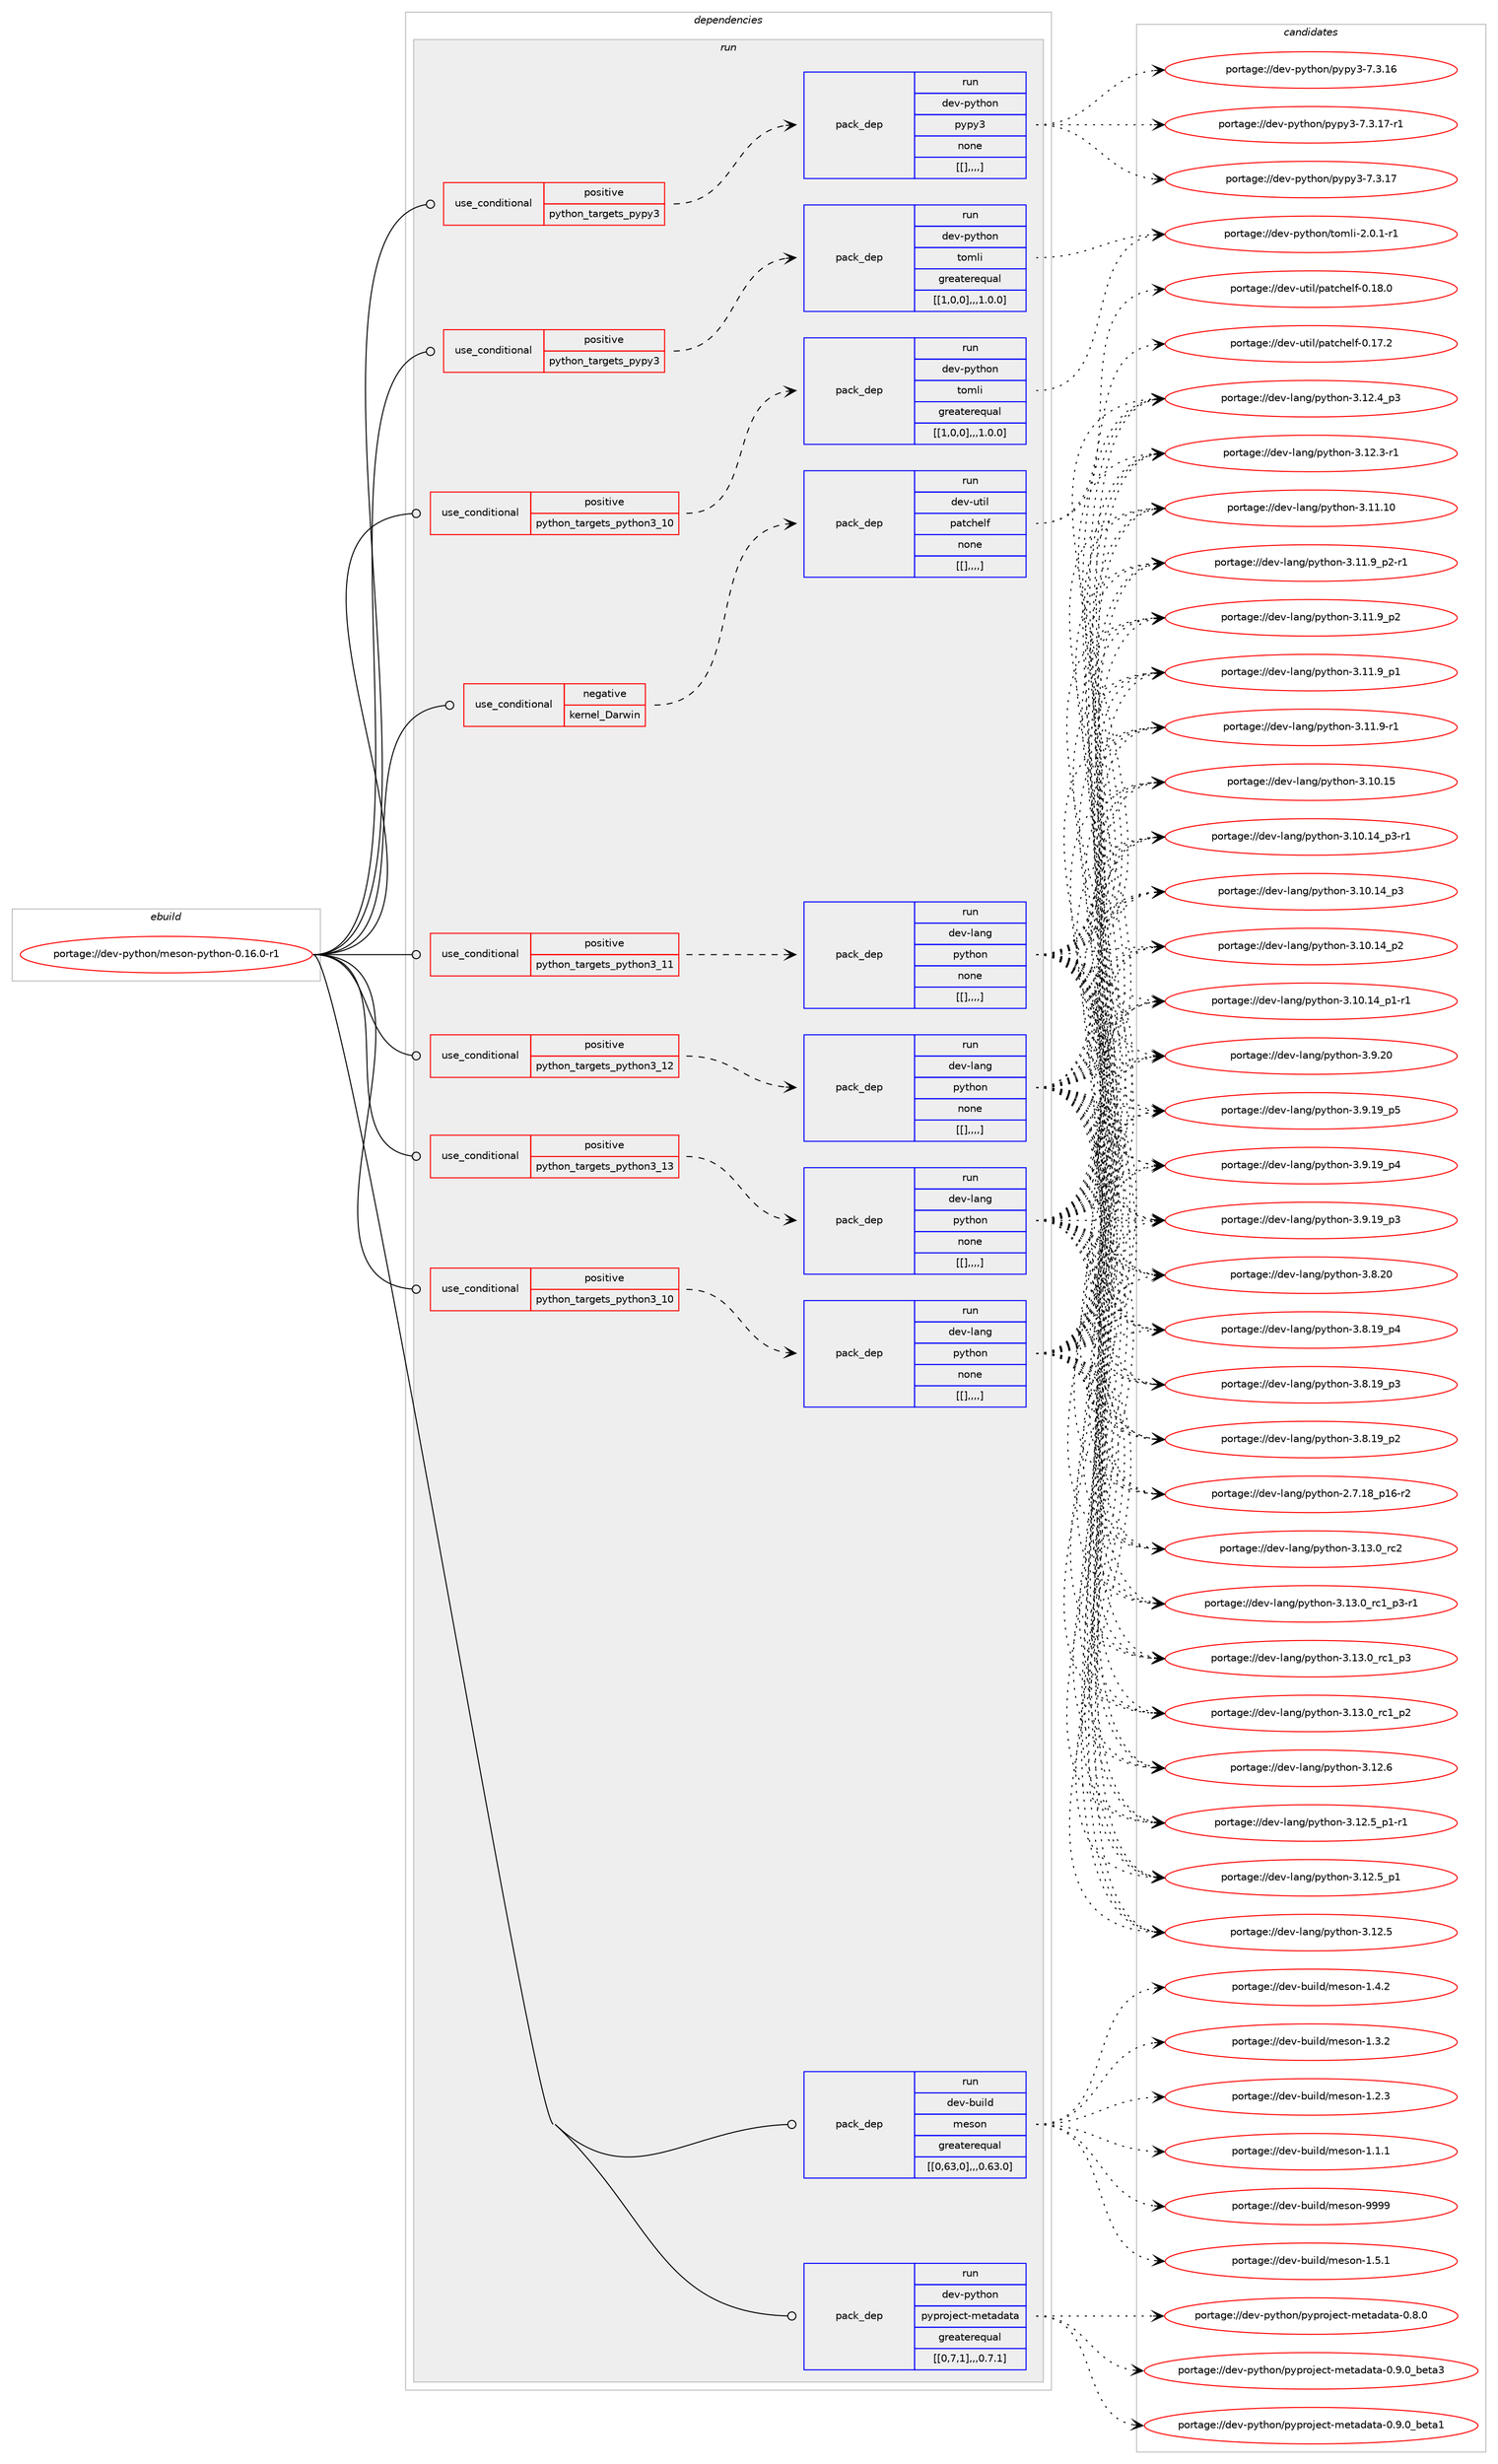 digraph prolog {

# *************
# Graph options
# *************

newrank=true;
concentrate=true;
compound=true;
graph [rankdir=LR,fontname=Helvetica,fontsize=10,ranksep=1.5];#, ranksep=2.5, nodesep=0.2];
edge  [arrowhead=vee];
node  [fontname=Helvetica,fontsize=10];

# **********
# The ebuild
# **********

subgraph cluster_leftcol {
color=gray;
label=<<i>ebuild</i>>;
id [label="portage://dev-python/meson-python-0.16.0-r1", color=red, width=4, href="../dev-python/meson-python-0.16.0-r1.svg"];
}

# ****************
# The dependencies
# ****************

subgraph cluster_midcol {
color=gray;
label=<<i>dependencies</i>>;
subgraph cluster_compile {
fillcolor="#eeeeee";
style=filled;
label=<<i>compile</i>>;
}
subgraph cluster_compileandrun {
fillcolor="#eeeeee";
style=filled;
label=<<i>compile and run</i>>;
}
subgraph cluster_run {
fillcolor="#eeeeee";
style=filled;
label=<<i>run</i>>;
subgraph cond35391 {
dependency152156 [label=<<TABLE BORDER="0" CELLBORDER="1" CELLSPACING="0" CELLPADDING="4"><TR><TD ROWSPAN="3" CELLPADDING="10">use_conditional</TD></TR><TR><TD>negative</TD></TR><TR><TD>kernel_Darwin</TD></TR></TABLE>>, shape=none, color=red];
subgraph pack115547 {
dependency152157 [label=<<TABLE BORDER="0" CELLBORDER="1" CELLSPACING="0" CELLPADDING="4" WIDTH="220"><TR><TD ROWSPAN="6" CELLPADDING="30">pack_dep</TD></TR><TR><TD WIDTH="110">run</TD></TR><TR><TD>dev-util</TD></TR><TR><TD>patchelf</TD></TR><TR><TD>none</TD></TR><TR><TD>[[],,,,]</TD></TR></TABLE>>, shape=none, color=blue];
}
dependency152156:e -> dependency152157:w [weight=20,style="dashed",arrowhead="vee"];
}
id:e -> dependency152156:w [weight=20,style="solid",arrowhead="odot"];
subgraph cond35392 {
dependency152158 [label=<<TABLE BORDER="0" CELLBORDER="1" CELLSPACING="0" CELLPADDING="4"><TR><TD ROWSPAN="3" CELLPADDING="10">use_conditional</TD></TR><TR><TD>positive</TD></TR><TR><TD>python_targets_pypy3</TD></TR></TABLE>>, shape=none, color=red];
subgraph pack115548 {
dependency152159 [label=<<TABLE BORDER="0" CELLBORDER="1" CELLSPACING="0" CELLPADDING="4" WIDTH="220"><TR><TD ROWSPAN="6" CELLPADDING="30">pack_dep</TD></TR><TR><TD WIDTH="110">run</TD></TR><TR><TD>dev-python</TD></TR><TR><TD>pypy3</TD></TR><TR><TD>none</TD></TR><TR><TD>[[],,,,]</TD></TR></TABLE>>, shape=none, color=blue];
}
dependency152158:e -> dependency152159:w [weight=20,style="dashed",arrowhead="vee"];
}
id:e -> dependency152158:w [weight=20,style="solid",arrowhead="odot"];
subgraph cond35393 {
dependency152160 [label=<<TABLE BORDER="0" CELLBORDER="1" CELLSPACING="0" CELLPADDING="4"><TR><TD ROWSPAN="3" CELLPADDING="10">use_conditional</TD></TR><TR><TD>positive</TD></TR><TR><TD>python_targets_pypy3</TD></TR></TABLE>>, shape=none, color=red];
subgraph pack115549 {
dependency152161 [label=<<TABLE BORDER="0" CELLBORDER="1" CELLSPACING="0" CELLPADDING="4" WIDTH="220"><TR><TD ROWSPAN="6" CELLPADDING="30">pack_dep</TD></TR><TR><TD WIDTH="110">run</TD></TR><TR><TD>dev-python</TD></TR><TR><TD>tomli</TD></TR><TR><TD>greaterequal</TD></TR><TR><TD>[[1,0,0],,,1.0.0]</TD></TR></TABLE>>, shape=none, color=blue];
}
dependency152160:e -> dependency152161:w [weight=20,style="dashed",arrowhead="vee"];
}
id:e -> dependency152160:w [weight=20,style="solid",arrowhead="odot"];
subgraph cond35394 {
dependency152162 [label=<<TABLE BORDER="0" CELLBORDER="1" CELLSPACING="0" CELLPADDING="4"><TR><TD ROWSPAN="3" CELLPADDING="10">use_conditional</TD></TR><TR><TD>positive</TD></TR><TR><TD>python_targets_python3_10</TD></TR></TABLE>>, shape=none, color=red];
subgraph pack115550 {
dependency152163 [label=<<TABLE BORDER="0" CELLBORDER="1" CELLSPACING="0" CELLPADDING="4" WIDTH="220"><TR><TD ROWSPAN="6" CELLPADDING="30">pack_dep</TD></TR><TR><TD WIDTH="110">run</TD></TR><TR><TD>dev-lang</TD></TR><TR><TD>python</TD></TR><TR><TD>none</TD></TR><TR><TD>[[],,,,]</TD></TR></TABLE>>, shape=none, color=blue];
}
dependency152162:e -> dependency152163:w [weight=20,style="dashed",arrowhead="vee"];
}
id:e -> dependency152162:w [weight=20,style="solid",arrowhead="odot"];
subgraph cond35395 {
dependency152164 [label=<<TABLE BORDER="0" CELLBORDER="1" CELLSPACING="0" CELLPADDING="4"><TR><TD ROWSPAN="3" CELLPADDING="10">use_conditional</TD></TR><TR><TD>positive</TD></TR><TR><TD>python_targets_python3_10</TD></TR></TABLE>>, shape=none, color=red];
subgraph pack115551 {
dependency152165 [label=<<TABLE BORDER="0" CELLBORDER="1" CELLSPACING="0" CELLPADDING="4" WIDTH="220"><TR><TD ROWSPAN="6" CELLPADDING="30">pack_dep</TD></TR><TR><TD WIDTH="110">run</TD></TR><TR><TD>dev-python</TD></TR><TR><TD>tomli</TD></TR><TR><TD>greaterequal</TD></TR><TR><TD>[[1,0,0],,,1.0.0]</TD></TR></TABLE>>, shape=none, color=blue];
}
dependency152164:e -> dependency152165:w [weight=20,style="dashed",arrowhead="vee"];
}
id:e -> dependency152164:w [weight=20,style="solid",arrowhead="odot"];
subgraph cond35396 {
dependency152166 [label=<<TABLE BORDER="0" CELLBORDER="1" CELLSPACING="0" CELLPADDING="4"><TR><TD ROWSPAN="3" CELLPADDING="10">use_conditional</TD></TR><TR><TD>positive</TD></TR><TR><TD>python_targets_python3_11</TD></TR></TABLE>>, shape=none, color=red];
subgraph pack115552 {
dependency152167 [label=<<TABLE BORDER="0" CELLBORDER="1" CELLSPACING="0" CELLPADDING="4" WIDTH="220"><TR><TD ROWSPAN="6" CELLPADDING="30">pack_dep</TD></TR><TR><TD WIDTH="110">run</TD></TR><TR><TD>dev-lang</TD></TR><TR><TD>python</TD></TR><TR><TD>none</TD></TR><TR><TD>[[],,,,]</TD></TR></TABLE>>, shape=none, color=blue];
}
dependency152166:e -> dependency152167:w [weight=20,style="dashed",arrowhead="vee"];
}
id:e -> dependency152166:w [weight=20,style="solid",arrowhead="odot"];
subgraph cond35397 {
dependency152168 [label=<<TABLE BORDER="0" CELLBORDER="1" CELLSPACING="0" CELLPADDING="4"><TR><TD ROWSPAN="3" CELLPADDING="10">use_conditional</TD></TR><TR><TD>positive</TD></TR><TR><TD>python_targets_python3_12</TD></TR></TABLE>>, shape=none, color=red];
subgraph pack115553 {
dependency152169 [label=<<TABLE BORDER="0" CELLBORDER="1" CELLSPACING="0" CELLPADDING="4" WIDTH="220"><TR><TD ROWSPAN="6" CELLPADDING="30">pack_dep</TD></TR><TR><TD WIDTH="110">run</TD></TR><TR><TD>dev-lang</TD></TR><TR><TD>python</TD></TR><TR><TD>none</TD></TR><TR><TD>[[],,,,]</TD></TR></TABLE>>, shape=none, color=blue];
}
dependency152168:e -> dependency152169:w [weight=20,style="dashed",arrowhead="vee"];
}
id:e -> dependency152168:w [weight=20,style="solid",arrowhead="odot"];
subgraph cond35398 {
dependency152170 [label=<<TABLE BORDER="0" CELLBORDER="1" CELLSPACING="0" CELLPADDING="4"><TR><TD ROWSPAN="3" CELLPADDING="10">use_conditional</TD></TR><TR><TD>positive</TD></TR><TR><TD>python_targets_python3_13</TD></TR></TABLE>>, shape=none, color=red];
subgraph pack115554 {
dependency152171 [label=<<TABLE BORDER="0" CELLBORDER="1" CELLSPACING="0" CELLPADDING="4" WIDTH="220"><TR><TD ROWSPAN="6" CELLPADDING="30">pack_dep</TD></TR><TR><TD WIDTH="110">run</TD></TR><TR><TD>dev-lang</TD></TR><TR><TD>python</TD></TR><TR><TD>none</TD></TR><TR><TD>[[],,,,]</TD></TR></TABLE>>, shape=none, color=blue];
}
dependency152170:e -> dependency152171:w [weight=20,style="dashed",arrowhead="vee"];
}
id:e -> dependency152170:w [weight=20,style="solid",arrowhead="odot"];
subgraph pack115555 {
dependency152172 [label=<<TABLE BORDER="0" CELLBORDER="1" CELLSPACING="0" CELLPADDING="4" WIDTH="220"><TR><TD ROWSPAN="6" CELLPADDING="30">pack_dep</TD></TR><TR><TD WIDTH="110">run</TD></TR><TR><TD>dev-build</TD></TR><TR><TD>meson</TD></TR><TR><TD>greaterequal</TD></TR><TR><TD>[[0,63,0],,,0.63.0]</TD></TR></TABLE>>, shape=none, color=blue];
}
id:e -> dependency152172:w [weight=20,style="solid",arrowhead="odot"];
subgraph pack115556 {
dependency152173 [label=<<TABLE BORDER="0" CELLBORDER="1" CELLSPACING="0" CELLPADDING="4" WIDTH="220"><TR><TD ROWSPAN="6" CELLPADDING="30">pack_dep</TD></TR><TR><TD WIDTH="110">run</TD></TR><TR><TD>dev-python</TD></TR><TR><TD>pyproject-metadata</TD></TR><TR><TD>greaterequal</TD></TR><TR><TD>[[0,7,1],,,0.7.1]</TD></TR></TABLE>>, shape=none, color=blue];
}
id:e -> dependency152173:w [weight=20,style="solid",arrowhead="odot"];
}
}

# **************
# The candidates
# **************

subgraph cluster_choices {
rank=same;
color=gray;
label=<<i>candidates</i>>;

subgraph choice115547 {
color=black;
nodesep=1;
choice1001011184511711610510847112971169910410110810245484649564648 [label="portage://dev-util/patchelf-0.18.0", color=red, width=4,href="../dev-util/patchelf-0.18.0.svg"];
choice1001011184511711610510847112971169910410110810245484649554650 [label="portage://dev-util/patchelf-0.17.2", color=red, width=4,href="../dev-util/patchelf-0.17.2.svg"];
dependency152157:e -> choice1001011184511711610510847112971169910410110810245484649564648:w [style=dotted,weight="100"];
dependency152157:e -> choice1001011184511711610510847112971169910410110810245484649554650:w [style=dotted,weight="100"];
}
subgraph choice115548 {
color=black;
nodesep=1;
choice100101118451121211161041111104711212111212151455546514649554511449 [label="portage://dev-python/pypy3-7.3.17-r1", color=red, width=4,href="../dev-python/pypy3-7.3.17-r1.svg"];
choice10010111845112121116104111110471121211121215145554651464955 [label="portage://dev-python/pypy3-7.3.17", color=red, width=4,href="../dev-python/pypy3-7.3.17.svg"];
choice10010111845112121116104111110471121211121215145554651464954 [label="portage://dev-python/pypy3-7.3.16", color=red, width=4,href="../dev-python/pypy3-7.3.16.svg"];
dependency152159:e -> choice100101118451121211161041111104711212111212151455546514649554511449:w [style=dotted,weight="100"];
dependency152159:e -> choice10010111845112121116104111110471121211121215145554651464955:w [style=dotted,weight="100"];
dependency152159:e -> choice10010111845112121116104111110471121211121215145554651464954:w [style=dotted,weight="100"];
}
subgraph choice115549 {
color=black;
nodesep=1;
choice10010111845112121116104111110471161111091081054550464846494511449 [label="portage://dev-python/tomli-2.0.1-r1", color=red, width=4,href="../dev-python/tomli-2.0.1-r1.svg"];
dependency152161:e -> choice10010111845112121116104111110471161111091081054550464846494511449:w [style=dotted,weight="100"];
}
subgraph choice115550 {
color=black;
nodesep=1;
choice10010111845108971101034711212111610411111045514649514648951149950 [label="portage://dev-lang/python-3.13.0_rc2", color=red, width=4,href="../dev-lang/python-3.13.0_rc2.svg"];
choice1001011184510897110103471121211161041111104551464951464895114994995112514511449 [label="portage://dev-lang/python-3.13.0_rc1_p3-r1", color=red, width=4,href="../dev-lang/python-3.13.0_rc1_p3-r1.svg"];
choice100101118451089711010347112121116104111110455146495146489511499499511251 [label="portage://dev-lang/python-3.13.0_rc1_p3", color=red, width=4,href="../dev-lang/python-3.13.0_rc1_p3.svg"];
choice100101118451089711010347112121116104111110455146495146489511499499511250 [label="portage://dev-lang/python-3.13.0_rc1_p2", color=red, width=4,href="../dev-lang/python-3.13.0_rc1_p2.svg"];
choice10010111845108971101034711212111610411111045514649504654 [label="portage://dev-lang/python-3.12.6", color=red, width=4,href="../dev-lang/python-3.12.6.svg"];
choice1001011184510897110103471121211161041111104551464950465395112494511449 [label="portage://dev-lang/python-3.12.5_p1-r1", color=red, width=4,href="../dev-lang/python-3.12.5_p1-r1.svg"];
choice100101118451089711010347112121116104111110455146495046539511249 [label="portage://dev-lang/python-3.12.5_p1", color=red, width=4,href="../dev-lang/python-3.12.5_p1.svg"];
choice10010111845108971101034711212111610411111045514649504653 [label="portage://dev-lang/python-3.12.5", color=red, width=4,href="../dev-lang/python-3.12.5.svg"];
choice100101118451089711010347112121116104111110455146495046529511251 [label="portage://dev-lang/python-3.12.4_p3", color=red, width=4,href="../dev-lang/python-3.12.4_p3.svg"];
choice100101118451089711010347112121116104111110455146495046514511449 [label="portage://dev-lang/python-3.12.3-r1", color=red, width=4,href="../dev-lang/python-3.12.3-r1.svg"];
choice1001011184510897110103471121211161041111104551464949464948 [label="portage://dev-lang/python-3.11.10", color=red, width=4,href="../dev-lang/python-3.11.10.svg"];
choice1001011184510897110103471121211161041111104551464949465795112504511449 [label="portage://dev-lang/python-3.11.9_p2-r1", color=red, width=4,href="../dev-lang/python-3.11.9_p2-r1.svg"];
choice100101118451089711010347112121116104111110455146494946579511250 [label="portage://dev-lang/python-3.11.9_p2", color=red, width=4,href="../dev-lang/python-3.11.9_p2.svg"];
choice100101118451089711010347112121116104111110455146494946579511249 [label="portage://dev-lang/python-3.11.9_p1", color=red, width=4,href="../dev-lang/python-3.11.9_p1.svg"];
choice100101118451089711010347112121116104111110455146494946574511449 [label="portage://dev-lang/python-3.11.9-r1", color=red, width=4,href="../dev-lang/python-3.11.9-r1.svg"];
choice1001011184510897110103471121211161041111104551464948464953 [label="portage://dev-lang/python-3.10.15", color=red, width=4,href="../dev-lang/python-3.10.15.svg"];
choice100101118451089711010347112121116104111110455146494846495295112514511449 [label="portage://dev-lang/python-3.10.14_p3-r1", color=red, width=4,href="../dev-lang/python-3.10.14_p3-r1.svg"];
choice10010111845108971101034711212111610411111045514649484649529511251 [label="portage://dev-lang/python-3.10.14_p3", color=red, width=4,href="../dev-lang/python-3.10.14_p3.svg"];
choice10010111845108971101034711212111610411111045514649484649529511250 [label="portage://dev-lang/python-3.10.14_p2", color=red, width=4,href="../dev-lang/python-3.10.14_p2.svg"];
choice100101118451089711010347112121116104111110455146494846495295112494511449 [label="portage://dev-lang/python-3.10.14_p1-r1", color=red, width=4,href="../dev-lang/python-3.10.14_p1-r1.svg"];
choice10010111845108971101034711212111610411111045514657465048 [label="portage://dev-lang/python-3.9.20", color=red, width=4,href="../dev-lang/python-3.9.20.svg"];
choice100101118451089711010347112121116104111110455146574649579511253 [label="portage://dev-lang/python-3.9.19_p5", color=red, width=4,href="../dev-lang/python-3.9.19_p5.svg"];
choice100101118451089711010347112121116104111110455146574649579511252 [label="portage://dev-lang/python-3.9.19_p4", color=red, width=4,href="../dev-lang/python-3.9.19_p4.svg"];
choice100101118451089711010347112121116104111110455146574649579511251 [label="portage://dev-lang/python-3.9.19_p3", color=red, width=4,href="../dev-lang/python-3.9.19_p3.svg"];
choice10010111845108971101034711212111610411111045514656465048 [label="portage://dev-lang/python-3.8.20", color=red, width=4,href="../dev-lang/python-3.8.20.svg"];
choice100101118451089711010347112121116104111110455146564649579511252 [label="portage://dev-lang/python-3.8.19_p4", color=red, width=4,href="../dev-lang/python-3.8.19_p4.svg"];
choice100101118451089711010347112121116104111110455146564649579511251 [label="portage://dev-lang/python-3.8.19_p3", color=red, width=4,href="../dev-lang/python-3.8.19_p3.svg"];
choice100101118451089711010347112121116104111110455146564649579511250 [label="portage://dev-lang/python-3.8.19_p2", color=red, width=4,href="../dev-lang/python-3.8.19_p2.svg"];
choice100101118451089711010347112121116104111110455046554649569511249544511450 [label="portage://dev-lang/python-2.7.18_p16-r2", color=red, width=4,href="../dev-lang/python-2.7.18_p16-r2.svg"];
dependency152163:e -> choice10010111845108971101034711212111610411111045514649514648951149950:w [style=dotted,weight="100"];
dependency152163:e -> choice1001011184510897110103471121211161041111104551464951464895114994995112514511449:w [style=dotted,weight="100"];
dependency152163:e -> choice100101118451089711010347112121116104111110455146495146489511499499511251:w [style=dotted,weight="100"];
dependency152163:e -> choice100101118451089711010347112121116104111110455146495146489511499499511250:w [style=dotted,weight="100"];
dependency152163:e -> choice10010111845108971101034711212111610411111045514649504654:w [style=dotted,weight="100"];
dependency152163:e -> choice1001011184510897110103471121211161041111104551464950465395112494511449:w [style=dotted,weight="100"];
dependency152163:e -> choice100101118451089711010347112121116104111110455146495046539511249:w [style=dotted,weight="100"];
dependency152163:e -> choice10010111845108971101034711212111610411111045514649504653:w [style=dotted,weight="100"];
dependency152163:e -> choice100101118451089711010347112121116104111110455146495046529511251:w [style=dotted,weight="100"];
dependency152163:e -> choice100101118451089711010347112121116104111110455146495046514511449:w [style=dotted,weight="100"];
dependency152163:e -> choice1001011184510897110103471121211161041111104551464949464948:w [style=dotted,weight="100"];
dependency152163:e -> choice1001011184510897110103471121211161041111104551464949465795112504511449:w [style=dotted,weight="100"];
dependency152163:e -> choice100101118451089711010347112121116104111110455146494946579511250:w [style=dotted,weight="100"];
dependency152163:e -> choice100101118451089711010347112121116104111110455146494946579511249:w [style=dotted,weight="100"];
dependency152163:e -> choice100101118451089711010347112121116104111110455146494946574511449:w [style=dotted,weight="100"];
dependency152163:e -> choice1001011184510897110103471121211161041111104551464948464953:w [style=dotted,weight="100"];
dependency152163:e -> choice100101118451089711010347112121116104111110455146494846495295112514511449:w [style=dotted,weight="100"];
dependency152163:e -> choice10010111845108971101034711212111610411111045514649484649529511251:w [style=dotted,weight="100"];
dependency152163:e -> choice10010111845108971101034711212111610411111045514649484649529511250:w [style=dotted,weight="100"];
dependency152163:e -> choice100101118451089711010347112121116104111110455146494846495295112494511449:w [style=dotted,weight="100"];
dependency152163:e -> choice10010111845108971101034711212111610411111045514657465048:w [style=dotted,weight="100"];
dependency152163:e -> choice100101118451089711010347112121116104111110455146574649579511253:w [style=dotted,weight="100"];
dependency152163:e -> choice100101118451089711010347112121116104111110455146574649579511252:w [style=dotted,weight="100"];
dependency152163:e -> choice100101118451089711010347112121116104111110455146574649579511251:w [style=dotted,weight="100"];
dependency152163:e -> choice10010111845108971101034711212111610411111045514656465048:w [style=dotted,weight="100"];
dependency152163:e -> choice100101118451089711010347112121116104111110455146564649579511252:w [style=dotted,weight="100"];
dependency152163:e -> choice100101118451089711010347112121116104111110455146564649579511251:w [style=dotted,weight="100"];
dependency152163:e -> choice100101118451089711010347112121116104111110455146564649579511250:w [style=dotted,weight="100"];
dependency152163:e -> choice100101118451089711010347112121116104111110455046554649569511249544511450:w [style=dotted,weight="100"];
}
subgraph choice115551 {
color=black;
nodesep=1;
choice10010111845112121116104111110471161111091081054550464846494511449 [label="portage://dev-python/tomli-2.0.1-r1", color=red, width=4,href="../dev-python/tomli-2.0.1-r1.svg"];
dependency152165:e -> choice10010111845112121116104111110471161111091081054550464846494511449:w [style=dotted,weight="100"];
}
subgraph choice115552 {
color=black;
nodesep=1;
choice10010111845108971101034711212111610411111045514649514648951149950 [label="portage://dev-lang/python-3.13.0_rc2", color=red, width=4,href="../dev-lang/python-3.13.0_rc2.svg"];
choice1001011184510897110103471121211161041111104551464951464895114994995112514511449 [label="portage://dev-lang/python-3.13.0_rc1_p3-r1", color=red, width=4,href="../dev-lang/python-3.13.0_rc1_p3-r1.svg"];
choice100101118451089711010347112121116104111110455146495146489511499499511251 [label="portage://dev-lang/python-3.13.0_rc1_p3", color=red, width=4,href="../dev-lang/python-3.13.0_rc1_p3.svg"];
choice100101118451089711010347112121116104111110455146495146489511499499511250 [label="portage://dev-lang/python-3.13.0_rc1_p2", color=red, width=4,href="../dev-lang/python-3.13.0_rc1_p2.svg"];
choice10010111845108971101034711212111610411111045514649504654 [label="portage://dev-lang/python-3.12.6", color=red, width=4,href="../dev-lang/python-3.12.6.svg"];
choice1001011184510897110103471121211161041111104551464950465395112494511449 [label="portage://dev-lang/python-3.12.5_p1-r1", color=red, width=4,href="../dev-lang/python-3.12.5_p1-r1.svg"];
choice100101118451089711010347112121116104111110455146495046539511249 [label="portage://dev-lang/python-3.12.5_p1", color=red, width=4,href="../dev-lang/python-3.12.5_p1.svg"];
choice10010111845108971101034711212111610411111045514649504653 [label="portage://dev-lang/python-3.12.5", color=red, width=4,href="../dev-lang/python-3.12.5.svg"];
choice100101118451089711010347112121116104111110455146495046529511251 [label="portage://dev-lang/python-3.12.4_p3", color=red, width=4,href="../dev-lang/python-3.12.4_p3.svg"];
choice100101118451089711010347112121116104111110455146495046514511449 [label="portage://dev-lang/python-3.12.3-r1", color=red, width=4,href="../dev-lang/python-3.12.3-r1.svg"];
choice1001011184510897110103471121211161041111104551464949464948 [label="portage://dev-lang/python-3.11.10", color=red, width=4,href="../dev-lang/python-3.11.10.svg"];
choice1001011184510897110103471121211161041111104551464949465795112504511449 [label="portage://dev-lang/python-3.11.9_p2-r1", color=red, width=4,href="../dev-lang/python-3.11.9_p2-r1.svg"];
choice100101118451089711010347112121116104111110455146494946579511250 [label="portage://dev-lang/python-3.11.9_p2", color=red, width=4,href="../dev-lang/python-3.11.9_p2.svg"];
choice100101118451089711010347112121116104111110455146494946579511249 [label="portage://dev-lang/python-3.11.9_p1", color=red, width=4,href="../dev-lang/python-3.11.9_p1.svg"];
choice100101118451089711010347112121116104111110455146494946574511449 [label="portage://dev-lang/python-3.11.9-r1", color=red, width=4,href="../dev-lang/python-3.11.9-r1.svg"];
choice1001011184510897110103471121211161041111104551464948464953 [label="portage://dev-lang/python-3.10.15", color=red, width=4,href="../dev-lang/python-3.10.15.svg"];
choice100101118451089711010347112121116104111110455146494846495295112514511449 [label="portage://dev-lang/python-3.10.14_p3-r1", color=red, width=4,href="../dev-lang/python-3.10.14_p3-r1.svg"];
choice10010111845108971101034711212111610411111045514649484649529511251 [label="portage://dev-lang/python-3.10.14_p3", color=red, width=4,href="../dev-lang/python-3.10.14_p3.svg"];
choice10010111845108971101034711212111610411111045514649484649529511250 [label="portage://dev-lang/python-3.10.14_p2", color=red, width=4,href="../dev-lang/python-3.10.14_p2.svg"];
choice100101118451089711010347112121116104111110455146494846495295112494511449 [label="portage://dev-lang/python-3.10.14_p1-r1", color=red, width=4,href="../dev-lang/python-3.10.14_p1-r1.svg"];
choice10010111845108971101034711212111610411111045514657465048 [label="portage://dev-lang/python-3.9.20", color=red, width=4,href="../dev-lang/python-3.9.20.svg"];
choice100101118451089711010347112121116104111110455146574649579511253 [label="portage://dev-lang/python-3.9.19_p5", color=red, width=4,href="../dev-lang/python-3.9.19_p5.svg"];
choice100101118451089711010347112121116104111110455146574649579511252 [label="portage://dev-lang/python-3.9.19_p4", color=red, width=4,href="../dev-lang/python-3.9.19_p4.svg"];
choice100101118451089711010347112121116104111110455146574649579511251 [label="portage://dev-lang/python-3.9.19_p3", color=red, width=4,href="../dev-lang/python-3.9.19_p3.svg"];
choice10010111845108971101034711212111610411111045514656465048 [label="portage://dev-lang/python-3.8.20", color=red, width=4,href="../dev-lang/python-3.8.20.svg"];
choice100101118451089711010347112121116104111110455146564649579511252 [label="portage://dev-lang/python-3.8.19_p4", color=red, width=4,href="../dev-lang/python-3.8.19_p4.svg"];
choice100101118451089711010347112121116104111110455146564649579511251 [label="portage://dev-lang/python-3.8.19_p3", color=red, width=4,href="../dev-lang/python-3.8.19_p3.svg"];
choice100101118451089711010347112121116104111110455146564649579511250 [label="portage://dev-lang/python-3.8.19_p2", color=red, width=4,href="../dev-lang/python-3.8.19_p2.svg"];
choice100101118451089711010347112121116104111110455046554649569511249544511450 [label="portage://dev-lang/python-2.7.18_p16-r2", color=red, width=4,href="../dev-lang/python-2.7.18_p16-r2.svg"];
dependency152167:e -> choice10010111845108971101034711212111610411111045514649514648951149950:w [style=dotted,weight="100"];
dependency152167:e -> choice1001011184510897110103471121211161041111104551464951464895114994995112514511449:w [style=dotted,weight="100"];
dependency152167:e -> choice100101118451089711010347112121116104111110455146495146489511499499511251:w [style=dotted,weight="100"];
dependency152167:e -> choice100101118451089711010347112121116104111110455146495146489511499499511250:w [style=dotted,weight="100"];
dependency152167:e -> choice10010111845108971101034711212111610411111045514649504654:w [style=dotted,weight="100"];
dependency152167:e -> choice1001011184510897110103471121211161041111104551464950465395112494511449:w [style=dotted,weight="100"];
dependency152167:e -> choice100101118451089711010347112121116104111110455146495046539511249:w [style=dotted,weight="100"];
dependency152167:e -> choice10010111845108971101034711212111610411111045514649504653:w [style=dotted,weight="100"];
dependency152167:e -> choice100101118451089711010347112121116104111110455146495046529511251:w [style=dotted,weight="100"];
dependency152167:e -> choice100101118451089711010347112121116104111110455146495046514511449:w [style=dotted,weight="100"];
dependency152167:e -> choice1001011184510897110103471121211161041111104551464949464948:w [style=dotted,weight="100"];
dependency152167:e -> choice1001011184510897110103471121211161041111104551464949465795112504511449:w [style=dotted,weight="100"];
dependency152167:e -> choice100101118451089711010347112121116104111110455146494946579511250:w [style=dotted,weight="100"];
dependency152167:e -> choice100101118451089711010347112121116104111110455146494946579511249:w [style=dotted,weight="100"];
dependency152167:e -> choice100101118451089711010347112121116104111110455146494946574511449:w [style=dotted,weight="100"];
dependency152167:e -> choice1001011184510897110103471121211161041111104551464948464953:w [style=dotted,weight="100"];
dependency152167:e -> choice100101118451089711010347112121116104111110455146494846495295112514511449:w [style=dotted,weight="100"];
dependency152167:e -> choice10010111845108971101034711212111610411111045514649484649529511251:w [style=dotted,weight="100"];
dependency152167:e -> choice10010111845108971101034711212111610411111045514649484649529511250:w [style=dotted,weight="100"];
dependency152167:e -> choice100101118451089711010347112121116104111110455146494846495295112494511449:w [style=dotted,weight="100"];
dependency152167:e -> choice10010111845108971101034711212111610411111045514657465048:w [style=dotted,weight="100"];
dependency152167:e -> choice100101118451089711010347112121116104111110455146574649579511253:w [style=dotted,weight="100"];
dependency152167:e -> choice100101118451089711010347112121116104111110455146574649579511252:w [style=dotted,weight="100"];
dependency152167:e -> choice100101118451089711010347112121116104111110455146574649579511251:w [style=dotted,weight="100"];
dependency152167:e -> choice10010111845108971101034711212111610411111045514656465048:w [style=dotted,weight="100"];
dependency152167:e -> choice100101118451089711010347112121116104111110455146564649579511252:w [style=dotted,weight="100"];
dependency152167:e -> choice100101118451089711010347112121116104111110455146564649579511251:w [style=dotted,weight="100"];
dependency152167:e -> choice100101118451089711010347112121116104111110455146564649579511250:w [style=dotted,weight="100"];
dependency152167:e -> choice100101118451089711010347112121116104111110455046554649569511249544511450:w [style=dotted,weight="100"];
}
subgraph choice115553 {
color=black;
nodesep=1;
choice10010111845108971101034711212111610411111045514649514648951149950 [label="portage://dev-lang/python-3.13.0_rc2", color=red, width=4,href="../dev-lang/python-3.13.0_rc2.svg"];
choice1001011184510897110103471121211161041111104551464951464895114994995112514511449 [label="portage://dev-lang/python-3.13.0_rc1_p3-r1", color=red, width=4,href="../dev-lang/python-3.13.0_rc1_p3-r1.svg"];
choice100101118451089711010347112121116104111110455146495146489511499499511251 [label="portage://dev-lang/python-3.13.0_rc1_p3", color=red, width=4,href="../dev-lang/python-3.13.0_rc1_p3.svg"];
choice100101118451089711010347112121116104111110455146495146489511499499511250 [label="portage://dev-lang/python-3.13.0_rc1_p2", color=red, width=4,href="../dev-lang/python-3.13.0_rc1_p2.svg"];
choice10010111845108971101034711212111610411111045514649504654 [label="portage://dev-lang/python-3.12.6", color=red, width=4,href="../dev-lang/python-3.12.6.svg"];
choice1001011184510897110103471121211161041111104551464950465395112494511449 [label="portage://dev-lang/python-3.12.5_p1-r1", color=red, width=4,href="../dev-lang/python-3.12.5_p1-r1.svg"];
choice100101118451089711010347112121116104111110455146495046539511249 [label="portage://dev-lang/python-3.12.5_p1", color=red, width=4,href="../dev-lang/python-3.12.5_p1.svg"];
choice10010111845108971101034711212111610411111045514649504653 [label="portage://dev-lang/python-3.12.5", color=red, width=4,href="../dev-lang/python-3.12.5.svg"];
choice100101118451089711010347112121116104111110455146495046529511251 [label="portage://dev-lang/python-3.12.4_p3", color=red, width=4,href="../dev-lang/python-3.12.4_p3.svg"];
choice100101118451089711010347112121116104111110455146495046514511449 [label="portage://dev-lang/python-3.12.3-r1", color=red, width=4,href="../dev-lang/python-3.12.3-r1.svg"];
choice1001011184510897110103471121211161041111104551464949464948 [label="portage://dev-lang/python-3.11.10", color=red, width=4,href="../dev-lang/python-3.11.10.svg"];
choice1001011184510897110103471121211161041111104551464949465795112504511449 [label="portage://dev-lang/python-3.11.9_p2-r1", color=red, width=4,href="../dev-lang/python-3.11.9_p2-r1.svg"];
choice100101118451089711010347112121116104111110455146494946579511250 [label="portage://dev-lang/python-3.11.9_p2", color=red, width=4,href="../dev-lang/python-3.11.9_p2.svg"];
choice100101118451089711010347112121116104111110455146494946579511249 [label="portage://dev-lang/python-3.11.9_p1", color=red, width=4,href="../dev-lang/python-3.11.9_p1.svg"];
choice100101118451089711010347112121116104111110455146494946574511449 [label="portage://dev-lang/python-3.11.9-r1", color=red, width=4,href="../dev-lang/python-3.11.9-r1.svg"];
choice1001011184510897110103471121211161041111104551464948464953 [label="portage://dev-lang/python-3.10.15", color=red, width=4,href="../dev-lang/python-3.10.15.svg"];
choice100101118451089711010347112121116104111110455146494846495295112514511449 [label="portage://dev-lang/python-3.10.14_p3-r1", color=red, width=4,href="../dev-lang/python-3.10.14_p3-r1.svg"];
choice10010111845108971101034711212111610411111045514649484649529511251 [label="portage://dev-lang/python-3.10.14_p3", color=red, width=4,href="../dev-lang/python-3.10.14_p3.svg"];
choice10010111845108971101034711212111610411111045514649484649529511250 [label="portage://dev-lang/python-3.10.14_p2", color=red, width=4,href="../dev-lang/python-3.10.14_p2.svg"];
choice100101118451089711010347112121116104111110455146494846495295112494511449 [label="portage://dev-lang/python-3.10.14_p1-r1", color=red, width=4,href="../dev-lang/python-3.10.14_p1-r1.svg"];
choice10010111845108971101034711212111610411111045514657465048 [label="portage://dev-lang/python-3.9.20", color=red, width=4,href="../dev-lang/python-3.9.20.svg"];
choice100101118451089711010347112121116104111110455146574649579511253 [label="portage://dev-lang/python-3.9.19_p5", color=red, width=4,href="../dev-lang/python-3.9.19_p5.svg"];
choice100101118451089711010347112121116104111110455146574649579511252 [label="portage://dev-lang/python-3.9.19_p4", color=red, width=4,href="../dev-lang/python-3.9.19_p4.svg"];
choice100101118451089711010347112121116104111110455146574649579511251 [label="portage://dev-lang/python-3.9.19_p3", color=red, width=4,href="../dev-lang/python-3.9.19_p3.svg"];
choice10010111845108971101034711212111610411111045514656465048 [label="portage://dev-lang/python-3.8.20", color=red, width=4,href="../dev-lang/python-3.8.20.svg"];
choice100101118451089711010347112121116104111110455146564649579511252 [label="portage://dev-lang/python-3.8.19_p4", color=red, width=4,href="../dev-lang/python-3.8.19_p4.svg"];
choice100101118451089711010347112121116104111110455146564649579511251 [label="portage://dev-lang/python-3.8.19_p3", color=red, width=4,href="../dev-lang/python-3.8.19_p3.svg"];
choice100101118451089711010347112121116104111110455146564649579511250 [label="portage://dev-lang/python-3.8.19_p2", color=red, width=4,href="../dev-lang/python-3.8.19_p2.svg"];
choice100101118451089711010347112121116104111110455046554649569511249544511450 [label="portage://dev-lang/python-2.7.18_p16-r2", color=red, width=4,href="../dev-lang/python-2.7.18_p16-r2.svg"];
dependency152169:e -> choice10010111845108971101034711212111610411111045514649514648951149950:w [style=dotted,weight="100"];
dependency152169:e -> choice1001011184510897110103471121211161041111104551464951464895114994995112514511449:w [style=dotted,weight="100"];
dependency152169:e -> choice100101118451089711010347112121116104111110455146495146489511499499511251:w [style=dotted,weight="100"];
dependency152169:e -> choice100101118451089711010347112121116104111110455146495146489511499499511250:w [style=dotted,weight="100"];
dependency152169:e -> choice10010111845108971101034711212111610411111045514649504654:w [style=dotted,weight="100"];
dependency152169:e -> choice1001011184510897110103471121211161041111104551464950465395112494511449:w [style=dotted,weight="100"];
dependency152169:e -> choice100101118451089711010347112121116104111110455146495046539511249:w [style=dotted,weight="100"];
dependency152169:e -> choice10010111845108971101034711212111610411111045514649504653:w [style=dotted,weight="100"];
dependency152169:e -> choice100101118451089711010347112121116104111110455146495046529511251:w [style=dotted,weight="100"];
dependency152169:e -> choice100101118451089711010347112121116104111110455146495046514511449:w [style=dotted,weight="100"];
dependency152169:e -> choice1001011184510897110103471121211161041111104551464949464948:w [style=dotted,weight="100"];
dependency152169:e -> choice1001011184510897110103471121211161041111104551464949465795112504511449:w [style=dotted,weight="100"];
dependency152169:e -> choice100101118451089711010347112121116104111110455146494946579511250:w [style=dotted,weight="100"];
dependency152169:e -> choice100101118451089711010347112121116104111110455146494946579511249:w [style=dotted,weight="100"];
dependency152169:e -> choice100101118451089711010347112121116104111110455146494946574511449:w [style=dotted,weight="100"];
dependency152169:e -> choice1001011184510897110103471121211161041111104551464948464953:w [style=dotted,weight="100"];
dependency152169:e -> choice100101118451089711010347112121116104111110455146494846495295112514511449:w [style=dotted,weight="100"];
dependency152169:e -> choice10010111845108971101034711212111610411111045514649484649529511251:w [style=dotted,weight="100"];
dependency152169:e -> choice10010111845108971101034711212111610411111045514649484649529511250:w [style=dotted,weight="100"];
dependency152169:e -> choice100101118451089711010347112121116104111110455146494846495295112494511449:w [style=dotted,weight="100"];
dependency152169:e -> choice10010111845108971101034711212111610411111045514657465048:w [style=dotted,weight="100"];
dependency152169:e -> choice100101118451089711010347112121116104111110455146574649579511253:w [style=dotted,weight="100"];
dependency152169:e -> choice100101118451089711010347112121116104111110455146574649579511252:w [style=dotted,weight="100"];
dependency152169:e -> choice100101118451089711010347112121116104111110455146574649579511251:w [style=dotted,weight="100"];
dependency152169:e -> choice10010111845108971101034711212111610411111045514656465048:w [style=dotted,weight="100"];
dependency152169:e -> choice100101118451089711010347112121116104111110455146564649579511252:w [style=dotted,weight="100"];
dependency152169:e -> choice100101118451089711010347112121116104111110455146564649579511251:w [style=dotted,weight="100"];
dependency152169:e -> choice100101118451089711010347112121116104111110455146564649579511250:w [style=dotted,weight="100"];
dependency152169:e -> choice100101118451089711010347112121116104111110455046554649569511249544511450:w [style=dotted,weight="100"];
}
subgraph choice115554 {
color=black;
nodesep=1;
choice10010111845108971101034711212111610411111045514649514648951149950 [label="portage://dev-lang/python-3.13.0_rc2", color=red, width=4,href="../dev-lang/python-3.13.0_rc2.svg"];
choice1001011184510897110103471121211161041111104551464951464895114994995112514511449 [label="portage://dev-lang/python-3.13.0_rc1_p3-r1", color=red, width=4,href="../dev-lang/python-3.13.0_rc1_p3-r1.svg"];
choice100101118451089711010347112121116104111110455146495146489511499499511251 [label="portage://dev-lang/python-3.13.0_rc1_p3", color=red, width=4,href="../dev-lang/python-3.13.0_rc1_p3.svg"];
choice100101118451089711010347112121116104111110455146495146489511499499511250 [label="portage://dev-lang/python-3.13.0_rc1_p2", color=red, width=4,href="../dev-lang/python-3.13.0_rc1_p2.svg"];
choice10010111845108971101034711212111610411111045514649504654 [label="portage://dev-lang/python-3.12.6", color=red, width=4,href="../dev-lang/python-3.12.6.svg"];
choice1001011184510897110103471121211161041111104551464950465395112494511449 [label="portage://dev-lang/python-3.12.5_p1-r1", color=red, width=4,href="../dev-lang/python-3.12.5_p1-r1.svg"];
choice100101118451089711010347112121116104111110455146495046539511249 [label="portage://dev-lang/python-3.12.5_p1", color=red, width=4,href="../dev-lang/python-3.12.5_p1.svg"];
choice10010111845108971101034711212111610411111045514649504653 [label="portage://dev-lang/python-3.12.5", color=red, width=4,href="../dev-lang/python-3.12.5.svg"];
choice100101118451089711010347112121116104111110455146495046529511251 [label="portage://dev-lang/python-3.12.4_p3", color=red, width=4,href="../dev-lang/python-3.12.4_p3.svg"];
choice100101118451089711010347112121116104111110455146495046514511449 [label="portage://dev-lang/python-3.12.3-r1", color=red, width=4,href="../dev-lang/python-3.12.3-r1.svg"];
choice1001011184510897110103471121211161041111104551464949464948 [label="portage://dev-lang/python-3.11.10", color=red, width=4,href="../dev-lang/python-3.11.10.svg"];
choice1001011184510897110103471121211161041111104551464949465795112504511449 [label="portage://dev-lang/python-3.11.9_p2-r1", color=red, width=4,href="../dev-lang/python-3.11.9_p2-r1.svg"];
choice100101118451089711010347112121116104111110455146494946579511250 [label="portage://dev-lang/python-3.11.9_p2", color=red, width=4,href="../dev-lang/python-3.11.9_p2.svg"];
choice100101118451089711010347112121116104111110455146494946579511249 [label="portage://dev-lang/python-3.11.9_p1", color=red, width=4,href="../dev-lang/python-3.11.9_p1.svg"];
choice100101118451089711010347112121116104111110455146494946574511449 [label="portage://dev-lang/python-3.11.9-r1", color=red, width=4,href="../dev-lang/python-3.11.9-r1.svg"];
choice1001011184510897110103471121211161041111104551464948464953 [label="portage://dev-lang/python-3.10.15", color=red, width=4,href="../dev-lang/python-3.10.15.svg"];
choice100101118451089711010347112121116104111110455146494846495295112514511449 [label="portage://dev-lang/python-3.10.14_p3-r1", color=red, width=4,href="../dev-lang/python-3.10.14_p3-r1.svg"];
choice10010111845108971101034711212111610411111045514649484649529511251 [label="portage://dev-lang/python-3.10.14_p3", color=red, width=4,href="../dev-lang/python-3.10.14_p3.svg"];
choice10010111845108971101034711212111610411111045514649484649529511250 [label="portage://dev-lang/python-3.10.14_p2", color=red, width=4,href="../dev-lang/python-3.10.14_p2.svg"];
choice100101118451089711010347112121116104111110455146494846495295112494511449 [label="portage://dev-lang/python-3.10.14_p1-r1", color=red, width=4,href="../dev-lang/python-3.10.14_p1-r1.svg"];
choice10010111845108971101034711212111610411111045514657465048 [label="portage://dev-lang/python-3.9.20", color=red, width=4,href="../dev-lang/python-3.9.20.svg"];
choice100101118451089711010347112121116104111110455146574649579511253 [label="portage://dev-lang/python-3.9.19_p5", color=red, width=4,href="../dev-lang/python-3.9.19_p5.svg"];
choice100101118451089711010347112121116104111110455146574649579511252 [label="portage://dev-lang/python-3.9.19_p4", color=red, width=4,href="../dev-lang/python-3.9.19_p4.svg"];
choice100101118451089711010347112121116104111110455146574649579511251 [label="portage://dev-lang/python-3.9.19_p3", color=red, width=4,href="../dev-lang/python-3.9.19_p3.svg"];
choice10010111845108971101034711212111610411111045514656465048 [label="portage://dev-lang/python-3.8.20", color=red, width=4,href="../dev-lang/python-3.8.20.svg"];
choice100101118451089711010347112121116104111110455146564649579511252 [label="portage://dev-lang/python-3.8.19_p4", color=red, width=4,href="../dev-lang/python-3.8.19_p4.svg"];
choice100101118451089711010347112121116104111110455146564649579511251 [label="portage://dev-lang/python-3.8.19_p3", color=red, width=4,href="../dev-lang/python-3.8.19_p3.svg"];
choice100101118451089711010347112121116104111110455146564649579511250 [label="portage://dev-lang/python-3.8.19_p2", color=red, width=4,href="../dev-lang/python-3.8.19_p2.svg"];
choice100101118451089711010347112121116104111110455046554649569511249544511450 [label="portage://dev-lang/python-2.7.18_p16-r2", color=red, width=4,href="../dev-lang/python-2.7.18_p16-r2.svg"];
dependency152171:e -> choice10010111845108971101034711212111610411111045514649514648951149950:w [style=dotted,weight="100"];
dependency152171:e -> choice1001011184510897110103471121211161041111104551464951464895114994995112514511449:w [style=dotted,weight="100"];
dependency152171:e -> choice100101118451089711010347112121116104111110455146495146489511499499511251:w [style=dotted,weight="100"];
dependency152171:e -> choice100101118451089711010347112121116104111110455146495146489511499499511250:w [style=dotted,weight="100"];
dependency152171:e -> choice10010111845108971101034711212111610411111045514649504654:w [style=dotted,weight="100"];
dependency152171:e -> choice1001011184510897110103471121211161041111104551464950465395112494511449:w [style=dotted,weight="100"];
dependency152171:e -> choice100101118451089711010347112121116104111110455146495046539511249:w [style=dotted,weight="100"];
dependency152171:e -> choice10010111845108971101034711212111610411111045514649504653:w [style=dotted,weight="100"];
dependency152171:e -> choice100101118451089711010347112121116104111110455146495046529511251:w [style=dotted,weight="100"];
dependency152171:e -> choice100101118451089711010347112121116104111110455146495046514511449:w [style=dotted,weight="100"];
dependency152171:e -> choice1001011184510897110103471121211161041111104551464949464948:w [style=dotted,weight="100"];
dependency152171:e -> choice1001011184510897110103471121211161041111104551464949465795112504511449:w [style=dotted,weight="100"];
dependency152171:e -> choice100101118451089711010347112121116104111110455146494946579511250:w [style=dotted,weight="100"];
dependency152171:e -> choice100101118451089711010347112121116104111110455146494946579511249:w [style=dotted,weight="100"];
dependency152171:e -> choice100101118451089711010347112121116104111110455146494946574511449:w [style=dotted,weight="100"];
dependency152171:e -> choice1001011184510897110103471121211161041111104551464948464953:w [style=dotted,weight="100"];
dependency152171:e -> choice100101118451089711010347112121116104111110455146494846495295112514511449:w [style=dotted,weight="100"];
dependency152171:e -> choice10010111845108971101034711212111610411111045514649484649529511251:w [style=dotted,weight="100"];
dependency152171:e -> choice10010111845108971101034711212111610411111045514649484649529511250:w [style=dotted,weight="100"];
dependency152171:e -> choice100101118451089711010347112121116104111110455146494846495295112494511449:w [style=dotted,weight="100"];
dependency152171:e -> choice10010111845108971101034711212111610411111045514657465048:w [style=dotted,weight="100"];
dependency152171:e -> choice100101118451089711010347112121116104111110455146574649579511253:w [style=dotted,weight="100"];
dependency152171:e -> choice100101118451089711010347112121116104111110455146574649579511252:w [style=dotted,weight="100"];
dependency152171:e -> choice100101118451089711010347112121116104111110455146574649579511251:w [style=dotted,weight="100"];
dependency152171:e -> choice10010111845108971101034711212111610411111045514656465048:w [style=dotted,weight="100"];
dependency152171:e -> choice100101118451089711010347112121116104111110455146564649579511252:w [style=dotted,weight="100"];
dependency152171:e -> choice100101118451089711010347112121116104111110455146564649579511251:w [style=dotted,weight="100"];
dependency152171:e -> choice100101118451089711010347112121116104111110455146564649579511250:w [style=dotted,weight="100"];
dependency152171:e -> choice100101118451089711010347112121116104111110455046554649569511249544511450:w [style=dotted,weight="100"];
}
subgraph choice115555 {
color=black;
nodesep=1;
choice1001011184598117105108100471091011151111104557575757 [label="portage://dev-build/meson-9999", color=red, width=4,href="../dev-build/meson-9999.svg"];
choice100101118459811710510810047109101115111110454946534649 [label="portage://dev-build/meson-1.5.1", color=red, width=4,href="../dev-build/meson-1.5.1.svg"];
choice100101118459811710510810047109101115111110454946524650 [label="portage://dev-build/meson-1.4.2", color=red, width=4,href="../dev-build/meson-1.4.2.svg"];
choice100101118459811710510810047109101115111110454946514650 [label="portage://dev-build/meson-1.3.2", color=red, width=4,href="../dev-build/meson-1.3.2.svg"];
choice100101118459811710510810047109101115111110454946504651 [label="portage://dev-build/meson-1.2.3", color=red, width=4,href="../dev-build/meson-1.2.3.svg"];
choice100101118459811710510810047109101115111110454946494649 [label="portage://dev-build/meson-1.1.1", color=red, width=4,href="../dev-build/meson-1.1.1.svg"];
dependency152172:e -> choice1001011184598117105108100471091011151111104557575757:w [style=dotted,weight="100"];
dependency152172:e -> choice100101118459811710510810047109101115111110454946534649:w [style=dotted,weight="100"];
dependency152172:e -> choice100101118459811710510810047109101115111110454946524650:w [style=dotted,weight="100"];
dependency152172:e -> choice100101118459811710510810047109101115111110454946514650:w [style=dotted,weight="100"];
dependency152172:e -> choice100101118459811710510810047109101115111110454946504651:w [style=dotted,weight="100"];
dependency152172:e -> choice100101118459811710510810047109101115111110454946494649:w [style=dotted,weight="100"];
}
subgraph choice115556 {
color=black;
nodesep=1;
choice1001011184511212111610411111047112121112114111106101991164510910111697100971169745484657464895981011169751 [label="portage://dev-python/pyproject-metadata-0.9.0_beta3", color=red, width=4,href="../dev-python/pyproject-metadata-0.9.0_beta3.svg"];
choice1001011184511212111610411111047112121112114111106101991164510910111697100971169745484657464895981011169749 [label="portage://dev-python/pyproject-metadata-0.9.0_beta1", color=red, width=4,href="../dev-python/pyproject-metadata-0.9.0_beta1.svg"];
choice10010111845112121116104111110471121211121141111061019911645109101116971009711697454846564648 [label="portage://dev-python/pyproject-metadata-0.8.0", color=red, width=4,href="../dev-python/pyproject-metadata-0.8.0.svg"];
dependency152173:e -> choice1001011184511212111610411111047112121112114111106101991164510910111697100971169745484657464895981011169751:w [style=dotted,weight="100"];
dependency152173:e -> choice1001011184511212111610411111047112121112114111106101991164510910111697100971169745484657464895981011169749:w [style=dotted,weight="100"];
dependency152173:e -> choice10010111845112121116104111110471121211121141111061019911645109101116971009711697454846564648:w [style=dotted,weight="100"];
}
}

}
